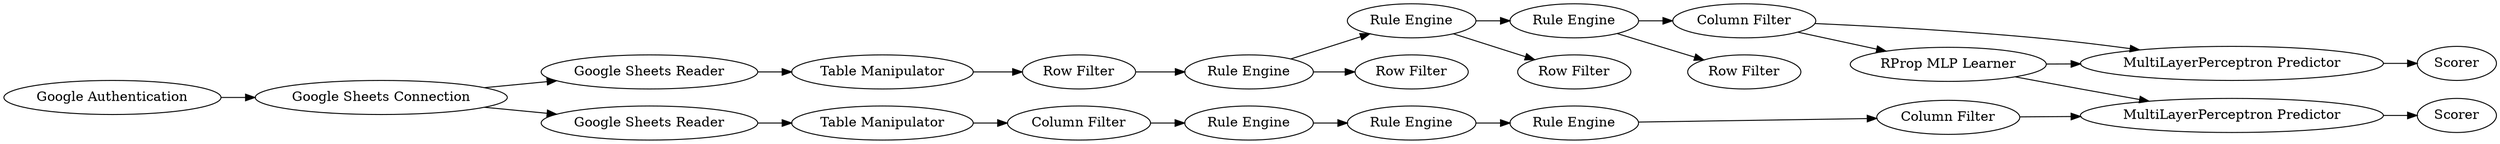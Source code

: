 digraph {
	"-7074991953888522285_4" [label="Google Sheets Connection"]
	"-7074991953888522285_2" [label="Google Sheets Reader"]
	"-7074991953888522285_40" [label="Rule Engine"]
	"-7074991953888522285_34" [label="Row Filter"]
	"-7074991953888522285_32" [label="Rule Engine"]
	"-7074991953888522285_42" [label=Scorer]
	"-7074991953888522285_38" [label="Rule Engine"]
	"-7074991953888522285_41" [label="Column Filter"]
	"-7074991953888522285_18" [label="Table Manipulator"]
	"-7074991953888522285_17" [label="Google Sheets Reader"]
	"-7074991953888522285_39" [label="Rule Engine"]
	"-7074991953888522285_45" [label="Row Filter"]
	"-7074991953888522285_5" [label="Google Authentication"]
	"-7074991953888522285_37" [label="Column Filter"]
	"-7074991953888522285_10" [label="Table Manipulator"]
	"-7074991953888522285_46" [label="Row Filter"]
	"-7074991953888522285_35" [label="Rule Engine"]
	"-7074991953888522285_29" [label="MultiLayerPerceptron Predictor"]
	"-7074991953888522285_44" [label=Scorer]
	"-7074991953888522285_33" [label="Rule Engine"]
	"-7074991953888522285_16" [label="Row Filter"]
	"-7074991953888522285_36" [label="RProp MLP Learner"]
	"-7074991953888522285_43" [label="MultiLayerPerceptron Predictor"]
	"-7074991953888522285_30" [label="Column Filter"]
	"-7074991953888522285_37" -> "-7074991953888522285_43"
	"-7074991953888522285_36" -> "-7074991953888522285_29"
	"-7074991953888522285_37" -> "-7074991953888522285_36"
	"-7074991953888522285_4" -> "-7074991953888522285_2"
	"-7074991953888522285_29" -> "-7074991953888522285_42"
	"-7074991953888522285_16" -> "-7074991953888522285_32"
	"-7074991953888522285_32" -> "-7074991953888522285_33"
	"-7074991953888522285_41" -> "-7074991953888522285_29"
	"-7074991953888522285_18" -> "-7074991953888522285_30"
	"-7074991953888522285_38" -> "-7074991953888522285_39"
	"-7074991953888522285_10" -> "-7074991953888522285_16"
	"-7074991953888522285_39" -> "-7074991953888522285_40"
	"-7074991953888522285_33" -> "-7074991953888522285_45"
	"-7074991953888522285_33" -> "-7074991953888522285_35"
	"-7074991953888522285_30" -> "-7074991953888522285_38"
	"-7074991953888522285_32" -> "-7074991953888522285_46"
	"-7074991953888522285_17" -> "-7074991953888522285_18"
	"-7074991953888522285_36" -> "-7074991953888522285_43"
	"-7074991953888522285_35" -> "-7074991953888522285_37"
	"-7074991953888522285_43" -> "-7074991953888522285_44"
	"-7074991953888522285_40" -> "-7074991953888522285_41"
	"-7074991953888522285_2" -> "-7074991953888522285_10"
	"-7074991953888522285_5" -> "-7074991953888522285_4"
	"-7074991953888522285_4" -> "-7074991953888522285_17"
	"-7074991953888522285_35" -> "-7074991953888522285_34"
	rankdir=LR
}
